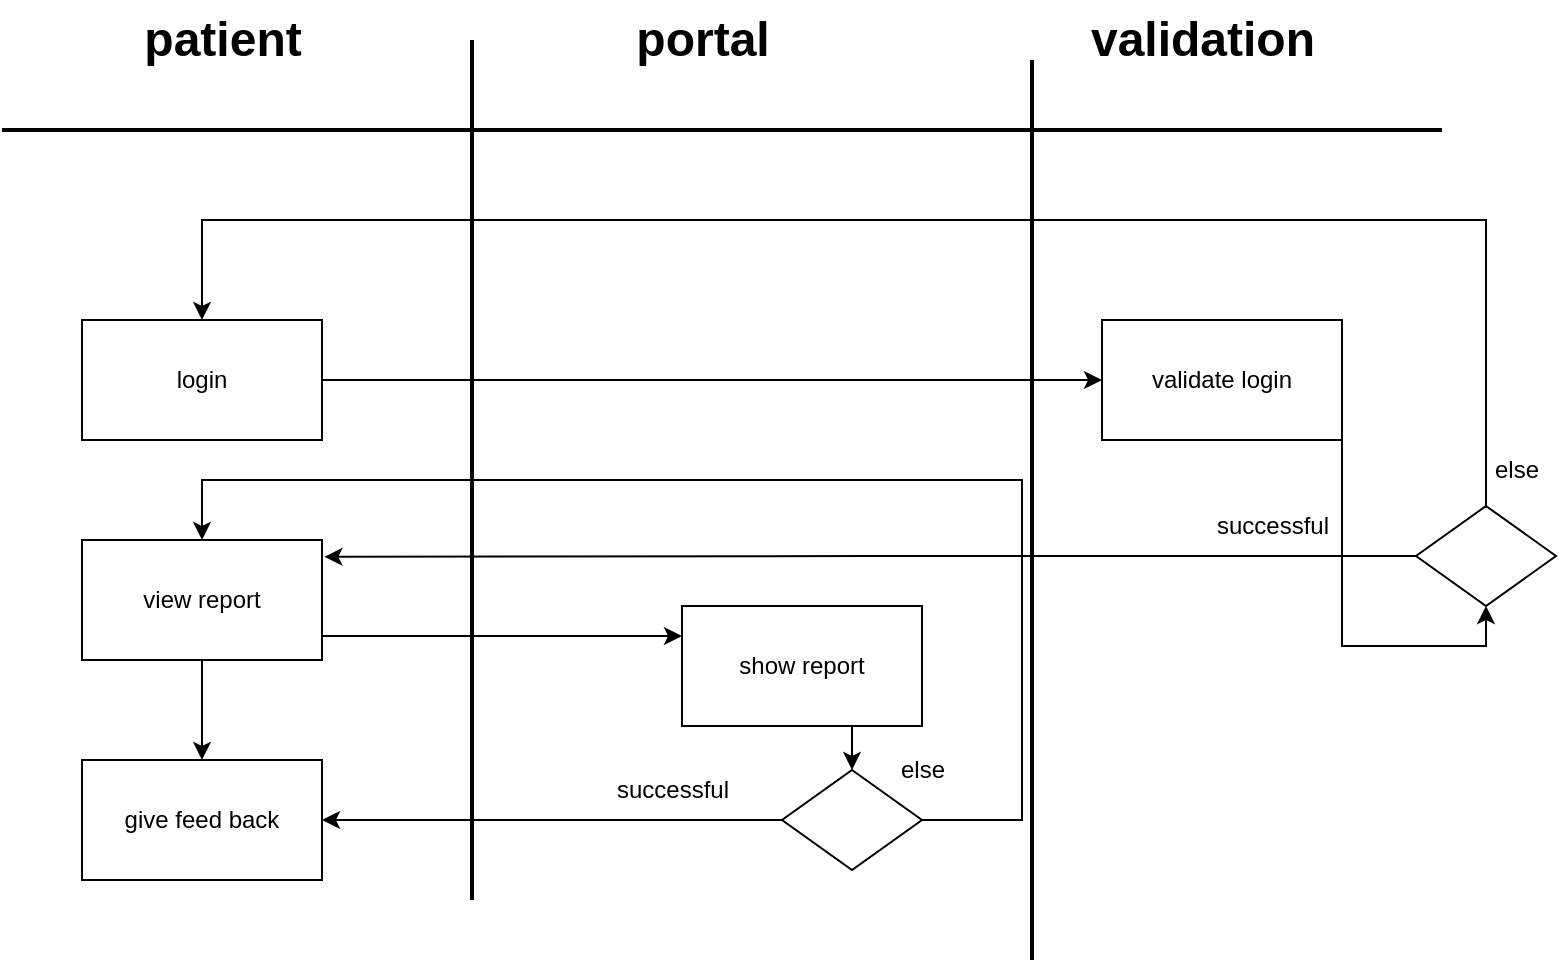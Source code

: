 <mxfile type="device" version="12.5.5"><diagram id="prtHgNgQTEPvFCAcTncT" name="Page-1"><mxGraphModel shadow="0" math="0" pageHeight="1169" pageWidth="827" pageScale="1" page="1" fold="1" arrows="1" connect="1" tooltips="1" guides="1" gridSize="10" grid="1" dy="616" dx="1038"><root><mxCell id="0"/><mxCell id="1" parent="0"/><mxCell id="hnjd7vdmHxZH684YLfgu-1" value="" parent="1" vertex="1" style="rounded=0;whiteSpace=wrap;html=1;"><mxGeometry as="geometry" height="60" width="120" y="180" x="90"/></mxCell><mxCell id="hnjd7vdmHxZH684YLfgu-2" value="" parent="1" vertex="1" style="rounded=0;whiteSpace=wrap;html=1;"><mxGeometry as="geometry" height="60" width="120" y="290" x="90"/></mxCell><mxCell id="hnjd7vdmHxZH684YLfgu-3" value="give feed back" parent="1" vertex="1" style="rounded=0;whiteSpace=wrap;html=1;"><mxGeometry as="geometry" height="60" width="120" y="400" x="90"/></mxCell><mxCell id="hnjd7vdmHxZH684YLfgu-41" parent="1" style="edgeStyle=orthogonalEdgeStyle;rounded=0;orthogonalLoop=1;jettySize=auto;html=1;exitX=1;exitY=1;exitDx=0;exitDy=0;entryX=0.5;entryY=1;entryDx=0;entryDy=0;" edge="1" target="hnjd7vdmHxZH684YLfgu-17" source="hnjd7vdmHxZH684YLfgu-4"><mxGeometry as="geometry" relative="1"/></mxCell><mxCell id="hnjd7vdmHxZH684YLfgu-4" value="validate login" parent="1" vertex="1" style="rounded=0;whiteSpace=wrap;html=1;"><mxGeometry as="geometry" height="60" width="120" y="180" x="600"/></mxCell><mxCell id="hnjd7vdmHxZH684YLfgu-7" value="patient" parent="1" vertex="1" style="text;strokeColor=none;fillColor=none;html=1;fontSize=24;fontStyle=1;verticalAlign=middle;align=center;"><mxGeometry as="geometry" height="40" width="100" y="20" x="110"/></mxCell><mxCell id="hnjd7vdmHxZH684YLfgu-8" value="portal" parent="1" vertex="1" style="text;strokeColor=none;fillColor=none;html=1;fontSize=24;fontStyle=1;verticalAlign=middle;align=center;"><mxGeometry as="geometry" height="40" width="100" y="20" x="350"/></mxCell><mxCell id="hnjd7vdmHxZH684YLfgu-9" value="validation" parent="1" vertex="1" style="text;strokeColor=none;fillColor=none;html=1;fontSize=24;fontStyle=1;verticalAlign=middle;align=center;"><mxGeometry as="geometry" height="40" width="100" y="20" x="600"/></mxCell><mxCell id="hnjd7vdmHxZH684YLfgu-10" value="" parent="1" vertex="1" style="line;strokeWidth=2;direction=south;html=1;"><mxGeometry as="geometry" height="430" width="10" y="40" x="280"/></mxCell><mxCell id="hnjd7vdmHxZH684YLfgu-11" value="" parent="1" vertex="1" style="line;strokeWidth=2;direction=south;html=1;"><mxGeometry as="geometry" height="450" width="10" y="50" x="560"/></mxCell><mxCell id="hnjd7vdmHxZH684YLfgu-14" value="" parent="1" vertex="1" style="line;strokeWidth=2;direction=west;html=1;"><mxGeometry as="geometry" height="10" width="720" y="80" x="50"/></mxCell><mxCell id="hnjd7vdmHxZH684YLfgu-16" value="login" parent="1" vertex="1" style="text;html=1;align=center;verticalAlign=middle;resizable=0;points=[];autosize=1;"><mxGeometry as="geometry" height="20" width="40" y="200" x="130"/></mxCell><mxCell id="hnjd7vdmHxZH684YLfgu-23" parent="1" style="edgeStyle=orthogonalEdgeStyle;rounded=0;orthogonalLoop=1;jettySize=auto;html=1;exitX=0.5;exitY=0;exitDx=0;exitDy=0;entryX=0.5;entryY=0;entryDx=0;entryDy=0;" edge="1" target="hnjd7vdmHxZH684YLfgu-1" source="hnjd7vdmHxZH684YLfgu-17"><mxGeometry as="geometry" relative="1"><Array as="points"><mxPoint y="130" x="792"/><mxPoint y="130" x="150"/></Array></mxGeometry></mxCell><mxCell id="hnjd7vdmHxZH684YLfgu-33" parent="1" style="edgeStyle=orthogonalEdgeStyle;rounded=0;orthogonalLoop=1;jettySize=auto;html=1;exitX=0;exitY=0.5;exitDx=0;exitDy=0;entryX=1.01;entryY=0.14;entryDx=0;entryDy=0;entryPerimeter=0;" edge="1" target="hnjd7vdmHxZH684YLfgu-31" source="hnjd7vdmHxZH684YLfgu-17"><mxGeometry as="geometry" relative="1"/></mxCell><mxCell id="hnjd7vdmHxZH684YLfgu-17" value="" parent="1" vertex="1" style="rhombus;whiteSpace=wrap;html=1;"><mxGeometry as="geometry" height="50" width="70" y="273" x="757"/></mxCell><mxCell id="hnjd7vdmHxZH684YLfgu-22" value="successful" parent="1" vertex="1" style="text;html=1;align=center;verticalAlign=middle;resizable=0;points=[];autosize=1;"><mxGeometry as="geometry" height="20" width="70" y="273" x="650"/></mxCell><mxCell id="hnjd7vdmHxZH684YLfgu-36" parent="1" style="edgeStyle=orthogonalEdgeStyle;rounded=0;orthogonalLoop=1;jettySize=auto;html=1;exitX=1;exitY=0.5;exitDx=0;exitDy=0;entryX=0;entryY=0.5;entryDx=0;entryDy=0;" edge="1" target="hnjd7vdmHxZH684YLfgu-4" source="hnjd7vdmHxZH684YLfgu-30"><mxGeometry as="geometry" relative="1"/></mxCell><mxCell id="hnjd7vdmHxZH684YLfgu-30" value="login" parent="1" vertex="1" style="rounded=0;whiteSpace=wrap;html=1;"><mxGeometry as="geometry" height="60" width="120" y="180" x="90"/></mxCell><mxCell id="hnjd7vdmHxZH684YLfgu-40" parent="1" style="edgeStyle=orthogonalEdgeStyle;rounded=0;orthogonalLoop=1;jettySize=auto;html=1;exitX=0.5;exitY=1;exitDx=0;exitDy=0;entryX=0.5;entryY=0;entryDx=0;entryDy=0;" edge="1" target="hnjd7vdmHxZH684YLfgu-3" source="hnjd7vdmHxZH684YLfgu-31"><mxGeometry as="geometry" relative="1"/></mxCell><mxCell id="hnjd7vdmHxZH684YLfgu-44" parent="1" style="edgeStyle=orthogonalEdgeStyle;rounded=0;orthogonalLoop=1;jettySize=auto;html=1;exitX=1;exitY=0.75;exitDx=0;exitDy=0;entryX=0;entryY=0.25;entryDx=0;entryDy=0;" edge="1" target="hnjd7vdmHxZH684YLfgu-43" source="hnjd7vdmHxZH684YLfgu-31"><mxGeometry as="geometry" relative="1"><Array as="points"><mxPoint y="338" x="210"/></Array></mxGeometry></mxCell><mxCell id="hnjd7vdmHxZH684YLfgu-31" value="view report" parent="1" vertex="1" style="rounded=0;whiteSpace=wrap;html=1;"><mxGeometry as="geometry" height="60" width="120" y="290" x="90"/></mxCell><mxCell id="hnjd7vdmHxZH684YLfgu-35" value="else" parent="1" vertex="1" style="text;html=1;align=center;verticalAlign=middle;resizable=0;points=[];autosize=1;"><mxGeometry as="geometry" height="20" width="40" y="245" x="787"/></mxCell><mxCell id="hnjd7vdmHxZH684YLfgu-51" parent="1" style="edgeStyle=orthogonalEdgeStyle;rounded=0;orthogonalLoop=1;jettySize=auto;html=1;exitX=0.75;exitY=1;exitDx=0;exitDy=0;entryX=0.5;entryY=0;entryDx=0;entryDy=0;" edge="1" target="hnjd7vdmHxZH684YLfgu-46" source="hnjd7vdmHxZH684YLfgu-43"><mxGeometry as="geometry" relative="1"/></mxCell><mxCell id="hnjd7vdmHxZH684YLfgu-43" value="show report" parent="1" vertex="1" style="rounded=0;whiteSpace=wrap;html=1;"><mxGeometry as="geometry" height="60" width="120" y="323" x="390"/></mxCell><mxCell id="hnjd7vdmHxZH684YLfgu-47" parent="1" style="edgeStyle=orthogonalEdgeStyle;rounded=0;orthogonalLoop=1;jettySize=auto;html=1;exitX=0;exitY=0.5;exitDx=0;exitDy=0;entryX=1;entryY=0.5;entryDx=0;entryDy=0;" edge="1" target="hnjd7vdmHxZH684YLfgu-3" source="hnjd7vdmHxZH684YLfgu-46"><mxGeometry as="geometry" relative="1"/></mxCell><mxCell id="hnjd7vdmHxZH684YLfgu-50" parent="1" style="edgeStyle=orthogonalEdgeStyle;rounded=0;orthogonalLoop=1;jettySize=auto;html=1;exitX=1;exitY=0.5;exitDx=0;exitDy=0;entryX=0.5;entryY=0;entryDx=0;entryDy=0;" edge="1" target="hnjd7vdmHxZH684YLfgu-31" source="hnjd7vdmHxZH684YLfgu-46"><mxGeometry as="geometry" relative="1"><Array as="points"><mxPoint y="430" x="560"/><mxPoint y="260" x="560"/><mxPoint y="260" x="150"/></Array></mxGeometry></mxCell><mxCell id="hnjd7vdmHxZH684YLfgu-52" value="else" parent="hnjd7vdmHxZH684YLfgu-50" vertex="1" style="text;html=1;align=center;verticalAlign=middle;resizable=0;points=[];labelBackgroundColor=#ffffff;" connectable="0"><mxGeometry as="geometry" y="4" x="-0.897" relative="1"><mxPoint as="offset" y="-21" x="-34"/></mxGeometry></mxCell><mxCell id="hnjd7vdmHxZH684YLfgu-46" value="" parent="1" vertex="1" style="rhombus;whiteSpace=wrap;html=1;"><mxGeometry as="geometry" height="50" width="70" y="405" x="440"/></mxCell><mxCell id="hnjd7vdmHxZH684YLfgu-49" value="successful" parent="1" vertex="1" style="text;html=1;align=center;verticalAlign=middle;resizable=0;points=[];autosize=1;"><mxGeometry as="geometry" height="20" width="70" y="405" x="350"/></mxCell></root></mxGraphModel></diagram></mxfile>